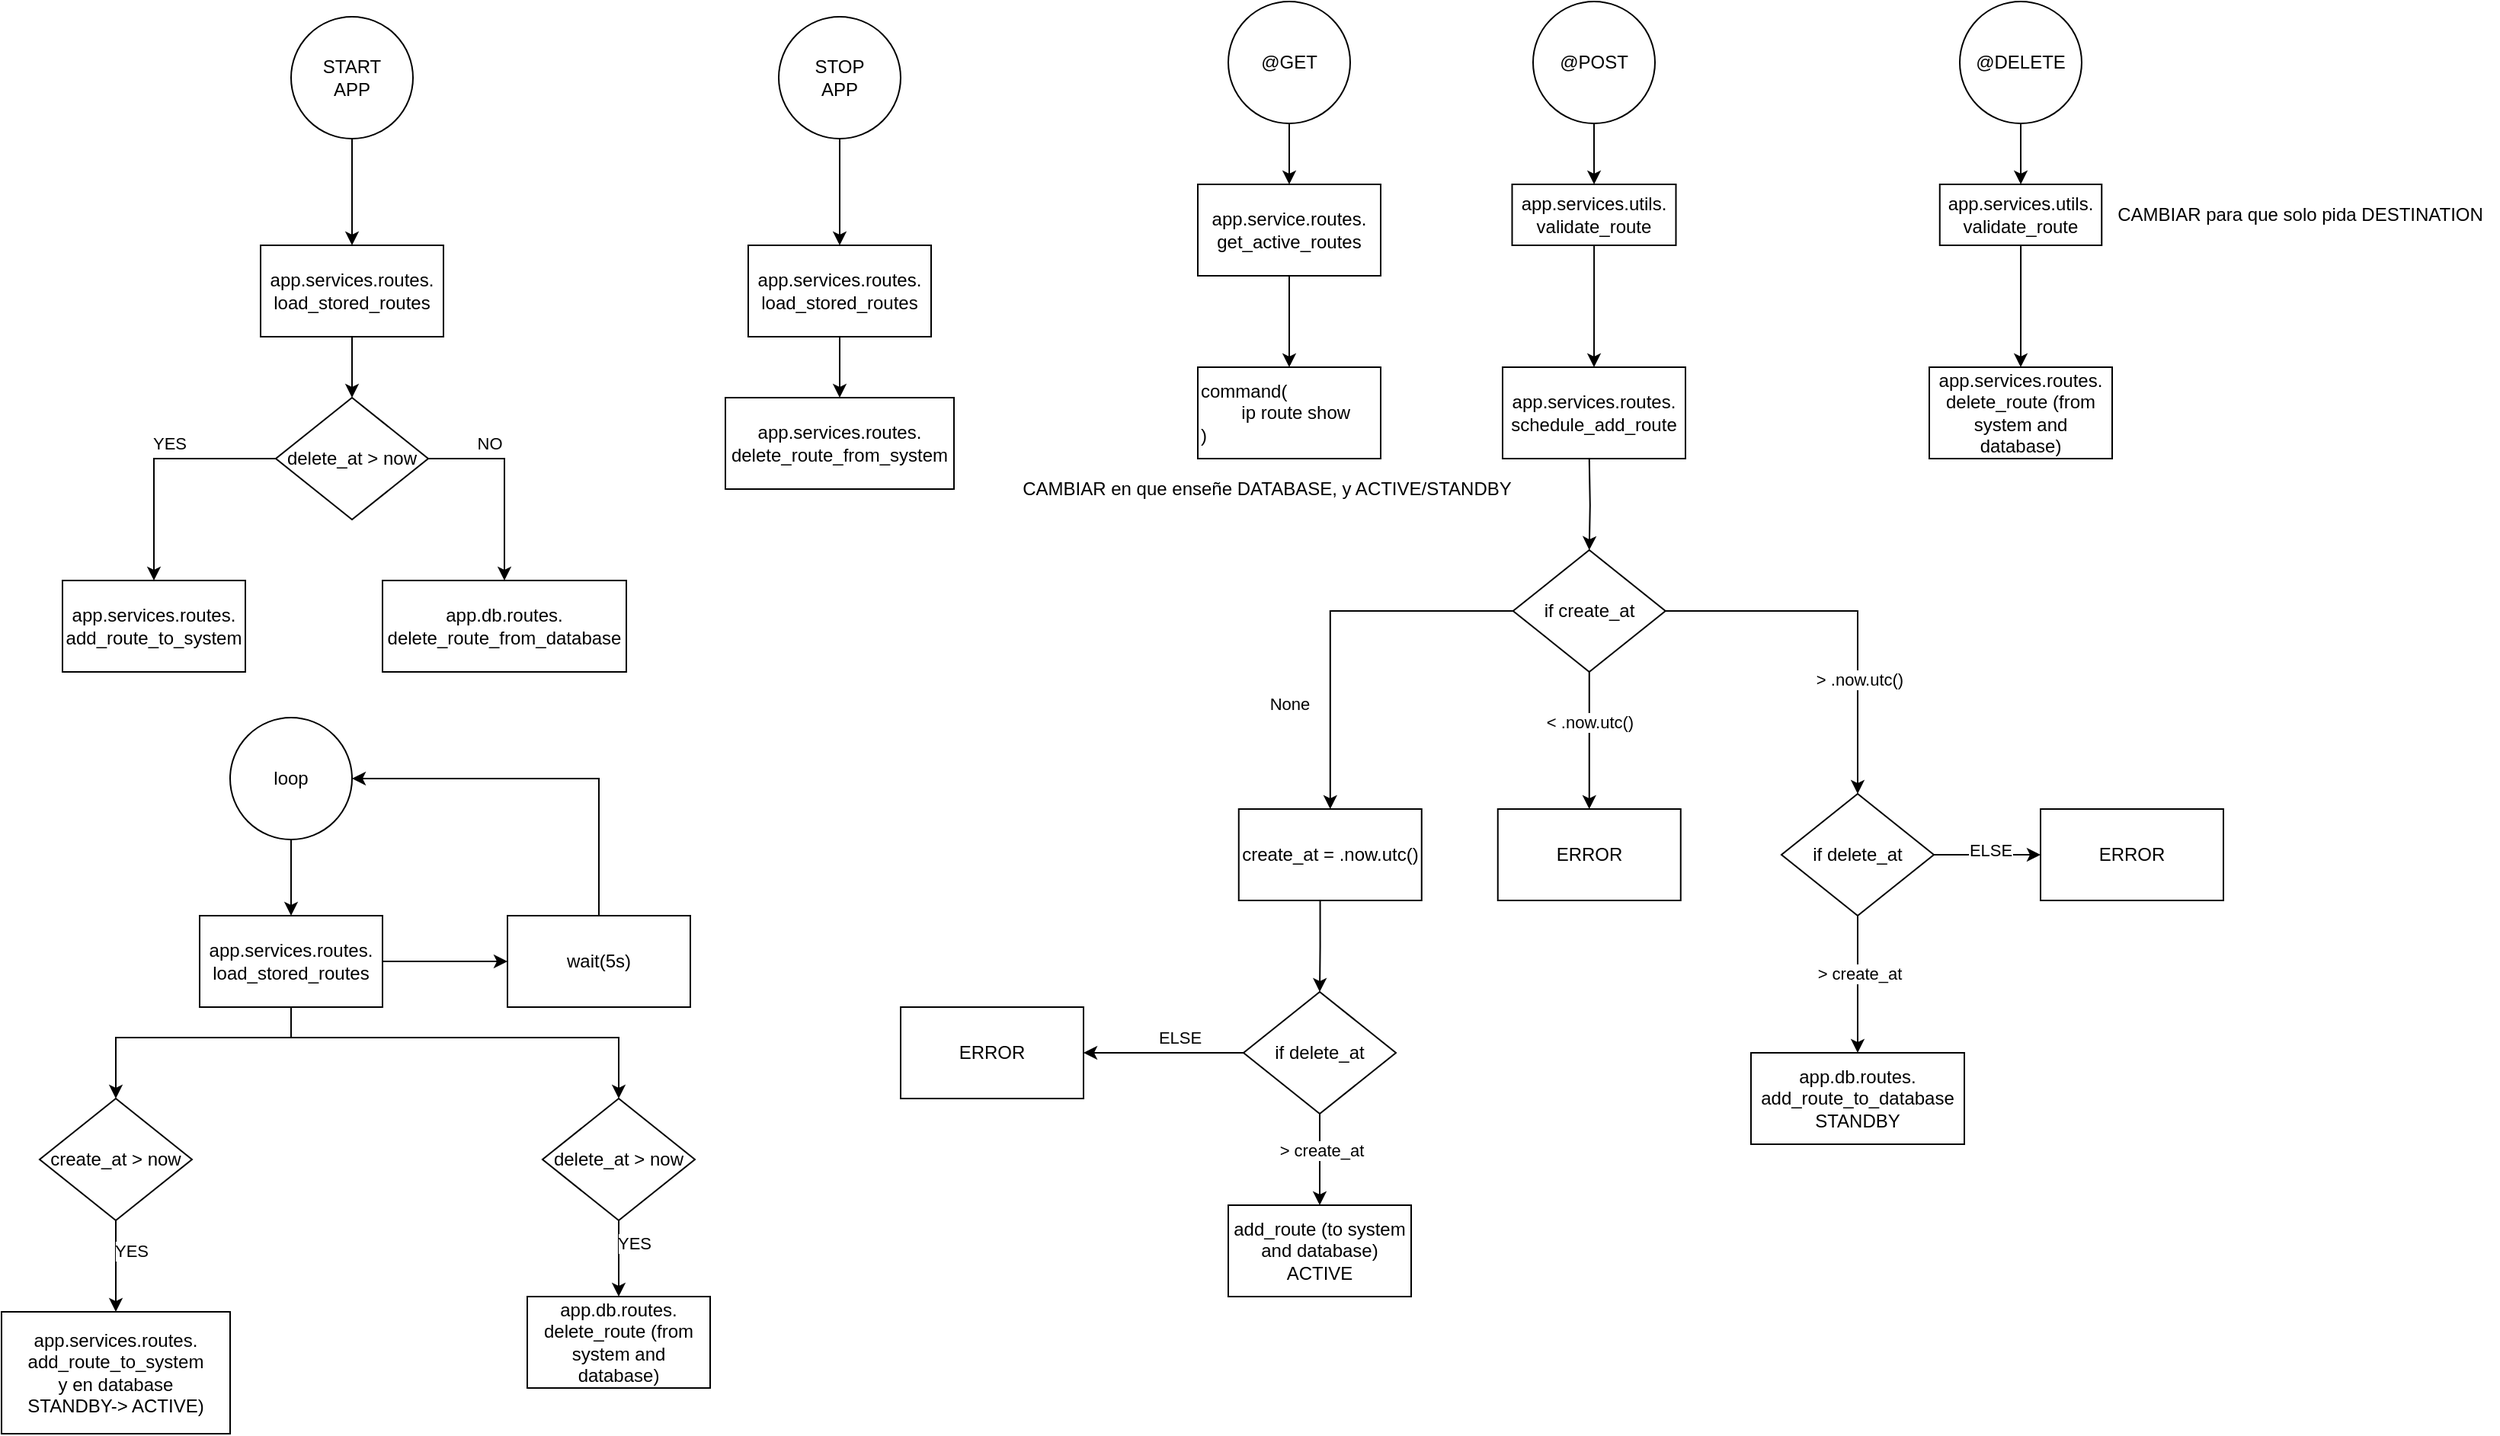<mxfile version="24.7.17">
  <diagram name="Página-1" id="0LedCZTxzT5L_g7ZC2hi">
    <mxGraphModel dx="2417" dy="988" grid="1" gridSize="10" guides="1" tooltips="1" connect="1" arrows="1" fold="1" page="1" pageScale="1" pageWidth="827" pageHeight="1169" math="0" shadow="0">
      <root>
        <mxCell id="0" />
        <mxCell id="1" parent="0" />
        <mxCell id="dHMVbdduNOX2-sEiyMS2-8" value="" style="edgeStyle=orthogonalEdgeStyle;rounded=0;orthogonalLoop=1;jettySize=auto;html=1;" edge="1" parent="1" source="dHMVbdduNOX2-sEiyMS2-1" target="dHMVbdduNOX2-sEiyMS2-7">
          <mxGeometry relative="1" as="geometry" />
        </mxCell>
        <mxCell id="dHMVbdduNOX2-sEiyMS2-1" value="@GET" style="ellipse;whiteSpace=wrap;html=1;" vertex="1" parent="1">
          <mxGeometry y="240" width="80" height="80" as="geometry" />
        </mxCell>
        <mxCell id="dHMVbdduNOX2-sEiyMS2-22" value="" style="edgeStyle=orthogonalEdgeStyle;rounded=0;orthogonalLoop=1;jettySize=auto;html=1;" edge="1" parent="1" source="dHMVbdduNOX2-sEiyMS2-2" target="dHMVbdduNOX2-sEiyMS2-21">
          <mxGeometry relative="1" as="geometry" />
        </mxCell>
        <mxCell id="dHMVbdduNOX2-sEiyMS2-2" value="@POST" style="ellipse;whiteSpace=wrap;html=1;" vertex="1" parent="1">
          <mxGeometry x="200" y="240" width="80" height="80" as="geometry" />
        </mxCell>
        <mxCell id="dHMVbdduNOX2-sEiyMS2-24" value="" style="edgeStyle=orthogonalEdgeStyle;rounded=0;orthogonalLoop=1;jettySize=auto;html=1;" edge="1" parent="1" source="dHMVbdduNOX2-sEiyMS2-3" target="dHMVbdduNOX2-sEiyMS2-23">
          <mxGeometry relative="1" as="geometry" />
        </mxCell>
        <mxCell id="dHMVbdduNOX2-sEiyMS2-3" value="@DELETE" style="ellipse;whiteSpace=wrap;html=1;" vertex="1" parent="1">
          <mxGeometry x="480" y="240" width="80" height="80" as="geometry" />
        </mxCell>
        <mxCell id="dHMVbdduNOX2-sEiyMS2-16" value="" style="edgeStyle=orthogonalEdgeStyle;rounded=0;orthogonalLoop=1;jettySize=auto;html=1;" edge="1" parent="1" source="dHMVbdduNOX2-sEiyMS2-7" target="dHMVbdduNOX2-sEiyMS2-15">
          <mxGeometry relative="1" as="geometry" />
        </mxCell>
        <mxCell id="dHMVbdduNOX2-sEiyMS2-7" value="app.service.routes.&lt;br&gt;get_active_routes" style="whiteSpace=wrap;html=1;" vertex="1" parent="1">
          <mxGeometry x="-20" y="360" width="120" height="60" as="geometry" />
        </mxCell>
        <mxCell id="dHMVbdduNOX2-sEiyMS2-15" value="command(&lt;br&gt;&lt;span style=&quot;white-space: pre;&quot;&gt;&#x9;&lt;/span&gt;ip route show&lt;br&gt;)" style="whiteSpace=wrap;html=1;align=left;" vertex="1" parent="1">
          <mxGeometry x="-20" y="480" width="120" height="60" as="geometry" />
        </mxCell>
        <mxCell id="dHMVbdduNOX2-sEiyMS2-26" value="" style="edgeStyle=orthogonalEdgeStyle;rounded=0;orthogonalLoop=1;jettySize=auto;html=1;" edge="1" parent="1" source="dHMVbdduNOX2-sEiyMS2-21" target="dHMVbdduNOX2-sEiyMS2-25">
          <mxGeometry relative="1" as="geometry" />
        </mxCell>
        <mxCell id="dHMVbdduNOX2-sEiyMS2-21" value="app.services.utils.&lt;br&gt;validate_route" style="square;whiteSpace=wrap;html=1;" vertex="1" parent="1">
          <mxGeometry x="186.25" y="360" width="107.5" height="40" as="geometry" />
        </mxCell>
        <mxCell id="dHMVbdduNOX2-sEiyMS2-30" value="" style="edgeStyle=orthogonalEdgeStyle;rounded=0;orthogonalLoop=1;jettySize=auto;html=1;" edge="1" parent="1" source="dHMVbdduNOX2-sEiyMS2-23" target="dHMVbdduNOX2-sEiyMS2-29">
          <mxGeometry relative="1" as="geometry" />
        </mxCell>
        <mxCell id="dHMVbdduNOX2-sEiyMS2-23" value="app.services.utils.&lt;br&gt;validate_route" style="square;whiteSpace=wrap;html=1;" vertex="1" parent="1">
          <mxGeometry x="466.88" y="360" width="106.25" height="40" as="geometry" />
        </mxCell>
        <mxCell id="dHMVbdduNOX2-sEiyMS2-25" value="app.services.routes.&lt;br&gt;schedule_add_route" style="whiteSpace=wrap;html=1;" vertex="1" parent="1">
          <mxGeometry x="180" y="480" width="120" height="60" as="geometry" />
        </mxCell>
        <mxCell id="dHMVbdduNOX2-sEiyMS2-29" value="app.services.routes.&lt;br&gt;delete_route (from system and database)" style="whiteSpace=wrap;html=1;" vertex="1" parent="1">
          <mxGeometry x="460" y="480" width="120" height="60" as="geometry" />
        </mxCell>
        <mxCell id="dHMVbdduNOX2-sEiyMS2-37" value="" style="edgeStyle=orthogonalEdgeStyle;rounded=0;orthogonalLoop=1;jettySize=auto;html=1;" edge="1" parent="1" source="dHMVbdduNOX2-sEiyMS2-34" target="dHMVbdduNOX2-sEiyMS2-36">
          <mxGeometry relative="1" as="geometry" />
        </mxCell>
        <mxCell id="dHMVbdduNOX2-sEiyMS2-34" value="START&lt;div&gt;APP&lt;/div&gt;" style="ellipse;whiteSpace=wrap;html=1;" vertex="1" parent="1">
          <mxGeometry x="-615" y="250" width="80" height="80" as="geometry" />
        </mxCell>
        <mxCell id="dHMVbdduNOX2-sEiyMS2-40" value="" style="edgeStyle=orthogonalEdgeStyle;rounded=0;orthogonalLoop=1;jettySize=auto;html=1;" edge="1" parent="1" source="dHMVbdduNOX2-sEiyMS2-36" target="dHMVbdduNOX2-sEiyMS2-39">
          <mxGeometry relative="1" as="geometry" />
        </mxCell>
        <mxCell id="dHMVbdduNOX2-sEiyMS2-36" value="app.services.routes.&lt;br&gt;load_stored_routes" style="whiteSpace=wrap;html=1;" vertex="1" parent="1">
          <mxGeometry x="-635" y="400" width="120" height="60" as="geometry" />
        </mxCell>
        <mxCell id="dHMVbdduNOX2-sEiyMS2-42" value="" style="edgeStyle=orthogonalEdgeStyle;rounded=0;orthogonalLoop=1;jettySize=auto;html=1;" edge="1" parent="1" source="dHMVbdduNOX2-sEiyMS2-39" target="dHMVbdduNOX2-sEiyMS2-41">
          <mxGeometry relative="1" as="geometry" />
        </mxCell>
        <mxCell id="dHMVbdduNOX2-sEiyMS2-43" value="YES" style="edgeLabel;html=1;align=center;verticalAlign=middle;resizable=0;points=[];" vertex="1" connectable="0" parent="dHMVbdduNOX2-sEiyMS2-42">
          <mxGeometry y="-2" relative="1" as="geometry">
            <mxPoint x="12" y="-10" as="offset" />
          </mxGeometry>
        </mxCell>
        <mxCell id="dHMVbdduNOX2-sEiyMS2-45" value="" style="edgeStyle=orthogonalEdgeStyle;rounded=0;orthogonalLoop=1;jettySize=auto;html=1;exitX=1;exitY=0.5;exitDx=0;exitDy=0;" edge="1" parent="1" source="dHMVbdduNOX2-sEiyMS2-39" target="dHMVbdduNOX2-sEiyMS2-44">
          <mxGeometry relative="1" as="geometry">
            <mxPoint x="-495" y="540" as="sourcePoint" />
            <Array as="points">
              <mxPoint x="-475" y="540" />
            </Array>
          </mxGeometry>
        </mxCell>
        <mxCell id="dHMVbdduNOX2-sEiyMS2-46" value="NO" style="edgeLabel;html=1;align=center;verticalAlign=middle;resizable=0;points=[];" vertex="1" connectable="0" parent="dHMVbdduNOX2-sEiyMS2-45">
          <mxGeometry x="-0.449" relative="1" as="geometry">
            <mxPoint x="4" y="-10" as="offset" />
          </mxGeometry>
        </mxCell>
        <mxCell id="dHMVbdduNOX2-sEiyMS2-39" value="delete_at &amp;gt; now" style="rhombus;whiteSpace=wrap;html=1;" vertex="1" parent="1">
          <mxGeometry x="-625" y="500" width="100" height="80" as="geometry" />
        </mxCell>
        <mxCell id="dHMVbdduNOX2-sEiyMS2-41" value="app.services.routes.&lt;br&gt;add_route_to_system" style="whiteSpace=wrap;html=1;" vertex="1" parent="1">
          <mxGeometry x="-765" y="620" width="120" height="60" as="geometry" />
        </mxCell>
        <mxCell id="dHMVbdduNOX2-sEiyMS2-44" value="app.db.routes.&lt;br&gt;delete_route_from_database" style="whiteSpace=wrap;html=1;" vertex="1" parent="1">
          <mxGeometry x="-555" y="620" width="160" height="60" as="geometry" />
        </mxCell>
        <mxCell id="dHMVbdduNOX2-sEiyMS2-49" value="" style="edgeStyle=orthogonalEdgeStyle;rounded=0;orthogonalLoop=1;jettySize=auto;html=1;" edge="1" parent="1" source="dHMVbdduNOX2-sEiyMS2-50" target="dHMVbdduNOX2-sEiyMS2-52">
          <mxGeometry relative="1" as="geometry" />
        </mxCell>
        <mxCell id="dHMVbdduNOX2-sEiyMS2-50" value="STOP&lt;div&gt;APP&lt;/div&gt;" style="ellipse;whiteSpace=wrap;html=1;" vertex="1" parent="1">
          <mxGeometry x="-295" y="250" width="80" height="80" as="geometry" />
        </mxCell>
        <mxCell id="dHMVbdduNOX2-sEiyMS2-51" value="" style="edgeStyle=orthogonalEdgeStyle;rounded=0;orthogonalLoop=1;jettySize=auto;html=1;" edge="1" parent="1" source="dHMVbdduNOX2-sEiyMS2-52">
          <mxGeometry relative="1" as="geometry">
            <mxPoint x="-255" y="500" as="targetPoint" />
          </mxGeometry>
        </mxCell>
        <mxCell id="dHMVbdduNOX2-sEiyMS2-52" value="app.services.routes.&lt;br&gt;load_stored_routes" style="whiteSpace=wrap;html=1;" vertex="1" parent="1">
          <mxGeometry x="-315" y="400" width="120" height="60" as="geometry" />
        </mxCell>
        <mxCell id="dHMVbdduNOX2-sEiyMS2-58" value="app.services.routes.&lt;br&gt;delete_route_from_system" style="whiteSpace=wrap;html=1;" vertex="1" parent="1">
          <mxGeometry x="-330" y="500" width="150" height="60" as="geometry" />
        </mxCell>
        <mxCell id="dHMVbdduNOX2-sEiyMS2-71" value="" style="edgeStyle=orthogonalEdgeStyle;rounded=0;orthogonalLoop=1;jettySize=auto;html=1;" edge="1" parent="1" source="dHMVbdduNOX2-sEiyMS2-77" target="dHMVbdduNOX2-sEiyMS2-79">
          <mxGeometry relative="1" as="geometry" />
        </mxCell>
        <mxCell id="dHMVbdduNOX2-sEiyMS2-72" value="None" style="edgeLabel;html=1;align=center;verticalAlign=middle;resizable=0;points=[];" vertex="1" connectable="0" parent="dHMVbdduNOX2-sEiyMS2-71">
          <mxGeometry x="0.166" y="-2" relative="1" as="geometry">
            <mxPoint x="-25" y="35" as="offset" />
          </mxGeometry>
        </mxCell>
        <mxCell id="dHMVbdduNOX2-sEiyMS2-73" value="" style="edgeStyle=orthogonalEdgeStyle;rounded=0;orthogonalLoop=1;jettySize=auto;html=1;" edge="1" parent="1" source="dHMVbdduNOX2-sEiyMS2-77" target="dHMVbdduNOX2-sEiyMS2-80">
          <mxGeometry relative="1" as="geometry" />
        </mxCell>
        <mxCell id="dHMVbdduNOX2-sEiyMS2-74" value="&amp;lt; .now.utc()" style="edgeLabel;html=1;align=center;verticalAlign=middle;resizable=0;points=[];" vertex="1" connectable="0" parent="dHMVbdduNOX2-sEiyMS2-73">
          <mxGeometry x="-0.283" relative="1" as="geometry">
            <mxPoint as="offset" />
          </mxGeometry>
        </mxCell>
        <mxCell id="dHMVbdduNOX2-sEiyMS2-136" value="" style="edgeStyle=orthogonalEdgeStyle;rounded=0;orthogonalLoop=1;jettySize=auto;html=1;" edge="1" parent="1" source="dHMVbdduNOX2-sEiyMS2-77" target="dHMVbdduNOX2-sEiyMS2-135">
          <mxGeometry relative="1" as="geometry" />
        </mxCell>
        <mxCell id="dHMVbdduNOX2-sEiyMS2-137" value="&amp;gt; .now.utc()" style="edgeLabel;html=1;align=center;verticalAlign=middle;resizable=0;points=[];" vertex="1" connectable="0" parent="dHMVbdduNOX2-sEiyMS2-136">
          <mxGeometry x="0.386" y="1" relative="1" as="geometry">
            <mxPoint as="offset" />
          </mxGeometry>
        </mxCell>
        <mxCell id="dHMVbdduNOX2-sEiyMS2-77" value="if create_at" style="rhombus;whiteSpace=wrap;html=1;" vertex="1" parent="1">
          <mxGeometry x="186.88" y="600" width="100" height="80" as="geometry" />
        </mxCell>
        <mxCell id="dHMVbdduNOX2-sEiyMS2-132" style="edgeStyle=orthogonalEdgeStyle;rounded=0;orthogonalLoop=1;jettySize=auto;html=1;entryX=0.5;entryY=0;entryDx=0;entryDy=0;exitX=0.445;exitY=1.002;exitDx=0;exitDy=0;exitPerimeter=0;" edge="1" parent="1" source="dHMVbdduNOX2-sEiyMS2-79" target="dHMVbdduNOX2-sEiyMS2-130">
          <mxGeometry relative="1" as="geometry" />
        </mxCell>
        <mxCell id="dHMVbdduNOX2-sEiyMS2-79" value="create_at = .now.utc()" style="whiteSpace=wrap;html=1;" vertex="1" parent="1">
          <mxGeometry x="6.88" y="770" width="120" height="60" as="geometry" />
        </mxCell>
        <mxCell id="dHMVbdduNOX2-sEiyMS2-80" value="ERROR" style="whiteSpace=wrap;html=1;" vertex="1" parent="1">
          <mxGeometry x="176.88" y="770" width="120" height="60" as="geometry" />
        </mxCell>
        <mxCell id="dHMVbdduNOX2-sEiyMS2-81" value="app.db.routes.&lt;br&gt;add_route_to_database&lt;br&gt;STANDBY" style="whiteSpace=wrap;html=1;" vertex="1" parent="1">
          <mxGeometry x="343" y="930" width="140" height="60" as="geometry" />
        </mxCell>
        <mxCell id="dHMVbdduNOX2-sEiyMS2-82" value="add_route (to system and database)&lt;br&gt;ACTIVE" style="whiteSpace=wrap;html=1;" vertex="1" parent="1">
          <mxGeometry y="1030" width="120" height="60" as="geometry" />
        </mxCell>
        <mxCell id="dHMVbdduNOX2-sEiyMS2-84" style="edgeStyle=orthogonalEdgeStyle;rounded=0;orthogonalLoop=1;jettySize=auto;html=1;entryX=0.5;entryY=0;entryDx=0;entryDy=0;" edge="1" parent="1" target="dHMVbdduNOX2-sEiyMS2-77">
          <mxGeometry relative="1" as="geometry">
            <mxPoint x="236.88" y="540" as="sourcePoint" />
          </mxGeometry>
        </mxCell>
        <mxCell id="dHMVbdduNOX2-sEiyMS2-88" value="CAMBIAR en que enseñe DATABASE, y ACTIVE/STANDBY" style="text;html=1;align=center;verticalAlign=middle;resizable=0;points=[];autosize=1;strokeColor=none;fillColor=none;" vertex="1" parent="1">
          <mxGeometry x="-145" y="545" width="340" height="30" as="geometry" />
        </mxCell>
        <mxCell id="dHMVbdduNOX2-sEiyMS2-89" value="CAMBIAR para que solo pida DESTINATION" style="text;html=1;align=center;verticalAlign=middle;resizable=0;points=[];autosize=1;strokeColor=none;fillColor=none;" vertex="1" parent="1">
          <mxGeometry x="573.13" y="365" width="260" height="30" as="geometry" />
        </mxCell>
        <mxCell id="dHMVbdduNOX2-sEiyMS2-113" value="" style="edgeStyle=orthogonalEdgeStyle;rounded=0;orthogonalLoop=1;jettySize=auto;html=1;" edge="1" parent="1" source="dHMVbdduNOX2-sEiyMS2-114" target="dHMVbdduNOX2-sEiyMS2-116">
          <mxGeometry relative="1" as="geometry" />
        </mxCell>
        <mxCell id="dHMVbdduNOX2-sEiyMS2-114" value="loop" style="ellipse;whiteSpace=wrap;html=1;aspect=fixed;" vertex="1" parent="1">
          <mxGeometry x="-655" y="710" width="80" height="80" as="geometry" />
        </mxCell>
        <mxCell id="dHMVbdduNOX2-sEiyMS2-115" value="" style="edgeStyle=orthogonalEdgeStyle;rounded=0;orthogonalLoop=1;jettySize=auto;html=1;" edge="1" parent="1" source="dHMVbdduNOX2-sEiyMS2-116" target="dHMVbdduNOX2-sEiyMS2-121">
          <mxGeometry relative="1" as="geometry">
            <Array as="points">
              <mxPoint x="-615" y="920" />
              <mxPoint x="-400" y="920" />
            </Array>
          </mxGeometry>
        </mxCell>
        <mxCell id="dHMVbdduNOX2-sEiyMS2-125" value="" style="edgeStyle=orthogonalEdgeStyle;rounded=0;orthogonalLoop=1;jettySize=auto;html=1;" edge="1" parent="1" source="dHMVbdduNOX2-sEiyMS2-116" target="dHMVbdduNOX2-sEiyMS2-124">
          <mxGeometry relative="1" as="geometry" />
        </mxCell>
        <mxCell id="dHMVbdduNOX2-sEiyMS2-151" style="edgeStyle=orthogonalEdgeStyle;rounded=0;orthogonalLoop=1;jettySize=auto;html=1;exitX=0.5;exitY=1;exitDx=0;exitDy=0;entryX=0.5;entryY=0;entryDx=0;entryDy=0;" edge="1" parent="1" source="dHMVbdduNOX2-sEiyMS2-116" target="dHMVbdduNOX2-sEiyMS2-148">
          <mxGeometry relative="1" as="geometry">
            <Array as="points">
              <mxPoint x="-615" y="920" />
            </Array>
          </mxGeometry>
        </mxCell>
        <mxCell id="dHMVbdduNOX2-sEiyMS2-116" value="app.services.routes.&lt;br&gt;load_stored_routes" style="whiteSpace=wrap;html=1;" vertex="1" parent="1">
          <mxGeometry x="-675" y="840" width="120" height="60" as="geometry" />
        </mxCell>
        <mxCell id="dHMVbdduNOX2-sEiyMS2-117" value="" style="edgeStyle=orthogonalEdgeStyle;rounded=0;orthogonalLoop=1;jettySize=auto;html=1;" edge="1" parent="1" source="dHMVbdduNOX2-sEiyMS2-121" target="dHMVbdduNOX2-sEiyMS2-122">
          <mxGeometry relative="1" as="geometry" />
        </mxCell>
        <mxCell id="dHMVbdduNOX2-sEiyMS2-118" value="YES" style="edgeLabel;html=1;align=center;verticalAlign=middle;resizable=0;points=[];" vertex="1" connectable="0" parent="dHMVbdduNOX2-sEiyMS2-117">
          <mxGeometry y="-2" relative="1" as="geometry">
            <mxPoint x="12" y="-10" as="offset" />
          </mxGeometry>
        </mxCell>
        <mxCell id="dHMVbdduNOX2-sEiyMS2-121" value="delete_at &amp;gt; now" style="rhombus;whiteSpace=wrap;html=1;" vertex="1" parent="1">
          <mxGeometry x="-450" y="960" width="100" height="80" as="geometry" />
        </mxCell>
        <mxCell id="dHMVbdduNOX2-sEiyMS2-122" value="app.db.routes.&lt;br&gt;delete_route (from system and database)" style="whiteSpace=wrap;html=1;" vertex="1" parent="1">
          <mxGeometry x="-460" y="1090" width="120" height="60" as="geometry" />
        </mxCell>
        <mxCell id="dHMVbdduNOX2-sEiyMS2-126" style="edgeStyle=orthogonalEdgeStyle;rounded=0;orthogonalLoop=1;jettySize=auto;html=1;exitX=0.5;exitY=0;exitDx=0;exitDy=0;entryX=1;entryY=0.5;entryDx=0;entryDy=0;" edge="1" parent="1" source="dHMVbdduNOX2-sEiyMS2-124" target="dHMVbdduNOX2-sEiyMS2-114">
          <mxGeometry relative="1" as="geometry" />
        </mxCell>
        <mxCell id="dHMVbdduNOX2-sEiyMS2-124" value="wait(5s)" style="rounded=0;whiteSpace=wrap;html=1;" vertex="1" parent="1">
          <mxGeometry x="-473" y="840" width="120" height="60" as="geometry" />
        </mxCell>
        <mxCell id="dHMVbdduNOX2-sEiyMS2-129" value="ELSE" style="edgeStyle=orthogonalEdgeStyle;rounded=0;orthogonalLoop=1;jettySize=auto;html=1;" edge="1" parent="1" source="dHMVbdduNOX2-sEiyMS2-130" target="dHMVbdduNOX2-sEiyMS2-131">
          <mxGeometry x="-0.198" y="-10" relative="1" as="geometry">
            <mxPoint as="offset" />
          </mxGeometry>
        </mxCell>
        <mxCell id="dHMVbdduNOX2-sEiyMS2-133" value="" style="edgeStyle=orthogonalEdgeStyle;rounded=0;orthogonalLoop=1;jettySize=auto;html=1;" edge="1" parent="1" source="dHMVbdduNOX2-sEiyMS2-130" target="dHMVbdduNOX2-sEiyMS2-82">
          <mxGeometry relative="1" as="geometry" />
        </mxCell>
        <mxCell id="dHMVbdduNOX2-sEiyMS2-134" value="&amp;gt; create_at" style="edgeLabel;html=1;align=center;verticalAlign=middle;resizable=0;points=[];" vertex="1" connectable="0" parent="dHMVbdduNOX2-sEiyMS2-133">
          <mxGeometry x="-0.203" y="1" relative="1" as="geometry">
            <mxPoint as="offset" />
          </mxGeometry>
        </mxCell>
        <mxCell id="dHMVbdduNOX2-sEiyMS2-130" value="if delete_at" style="rhombus;whiteSpace=wrap;html=1;" vertex="1" parent="1">
          <mxGeometry x="10" y="890" width="100" height="80" as="geometry" />
        </mxCell>
        <mxCell id="dHMVbdduNOX2-sEiyMS2-131" value="ERROR" style="whiteSpace=wrap;html=1;" vertex="1" parent="1">
          <mxGeometry x="-215" y="900" width="120" height="60" as="geometry" />
        </mxCell>
        <mxCell id="dHMVbdduNOX2-sEiyMS2-138" value="" style="edgeStyle=orthogonalEdgeStyle;rounded=0;orthogonalLoop=1;jettySize=auto;html=1;" edge="1" parent="1" source="dHMVbdduNOX2-sEiyMS2-135" target="dHMVbdduNOX2-sEiyMS2-81">
          <mxGeometry relative="1" as="geometry" />
        </mxCell>
        <mxCell id="dHMVbdduNOX2-sEiyMS2-139" value="&amp;gt; create_at" style="edgeLabel;html=1;align=center;verticalAlign=middle;resizable=0;points=[];" vertex="1" connectable="0" parent="dHMVbdduNOX2-sEiyMS2-138">
          <mxGeometry x="-0.153" y="1" relative="1" as="geometry">
            <mxPoint as="offset" />
          </mxGeometry>
        </mxCell>
        <mxCell id="dHMVbdduNOX2-sEiyMS2-141" value="" style="edgeStyle=orthogonalEdgeStyle;rounded=0;orthogonalLoop=1;jettySize=auto;html=1;" edge="1" parent="1" source="dHMVbdduNOX2-sEiyMS2-135" target="dHMVbdduNOX2-sEiyMS2-140">
          <mxGeometry relative="1" as="geometry" />
        </mxCell>
        <mxCell id="dHMVbdduNOX2-sEiyMS2-142" value="ELSE" style="edgeLabel;html=1;align=center;verticalAlign=middle;resizable=0;points=[];" vertex="1" connectable="0" parent="dHMVbdduNOX2-sEiyMS2-141">
          <mxGeometry x="0.059" y="3" relative="1" as="geometry">
            <mxPoint as="offset" />
          </mxGeometry>
        </mxCell>
        <mxCell id="dHMVbdduNOX2-sEiyMS2-135" value="if delete_at" style="rhombus;whiteSpace=wrap;html=1;" vertex="1" parent="1">
          <mxGeometry x="363" y="760" width="100" height="80" as="geometry" />
        </mxCell>
        <mxCell id="dHMVbdduNOX2-sEiyMS2-140" value="ERROR" style="whiteSpace=wrap;html=1;" vertex="1" parent="1">
          <mxGeometry x="533" y="770" width="120" height="60" as="geometry" />
        </mxCell>
        <mxCell id="dHMVbdduNOX2-sEiyMS2-144" value="" style="edgeStyle=orthogonalEdgeStyle;rounded=0;orthogonalLoop=1;jettySize=auto;html=1;" edge="1" parent="1" source="dHMVbdduNOX2-sEiyMS2-148" target="dHMVbdduNOX2-sEiyMS2-149">
          <mxGeometry relative="1" as="geometry" />
        </mxCell>
        <mxCell id="dHMVbdduNOX2-sEiyMS2-145" value="YES" style="edgeLabel;html=1;align=center;verticalAlign=middle;resizable=0;points=[];" vertex="1" connectable="0" parent="dHMVbdduNOX2-sEiyMS2-144">
          <mxGeometry y="-2" relative="1" as="geometry">
            <mxPoint x="12" y="-10" as="offset" />
          </mxGeometry>
        </mxCell>
        <mxCell id="dHMVbdduNOX2-sEiyMS2-148" value="create_at &amp;gt; now" style="rhombus;whiteSpace=wrap;html=1;" vertex="1" parent="1">
          <mxGeometry x="-780" y="960" width="100" height="80" as="geometry" />
        </mxCell>
        <mxCell id="dHMVbdduNOX2-sEiyMS2-149" value="app.services.routes.&lt;br&gt;add_route_to_system&lt;br&gt;y en database&lt;br&gt;STANDBY-&amp;gt; ACTIVE)" style="whiteSpace=wrap;html=1;" vertex="1" parent="1">
          <mxGeometry x="-805" y="1100" width="150" height="80" as="geometry" />
        </mxCell>
      </root>
    </mxGraphModel>
  </diagram>
</mxfile>
